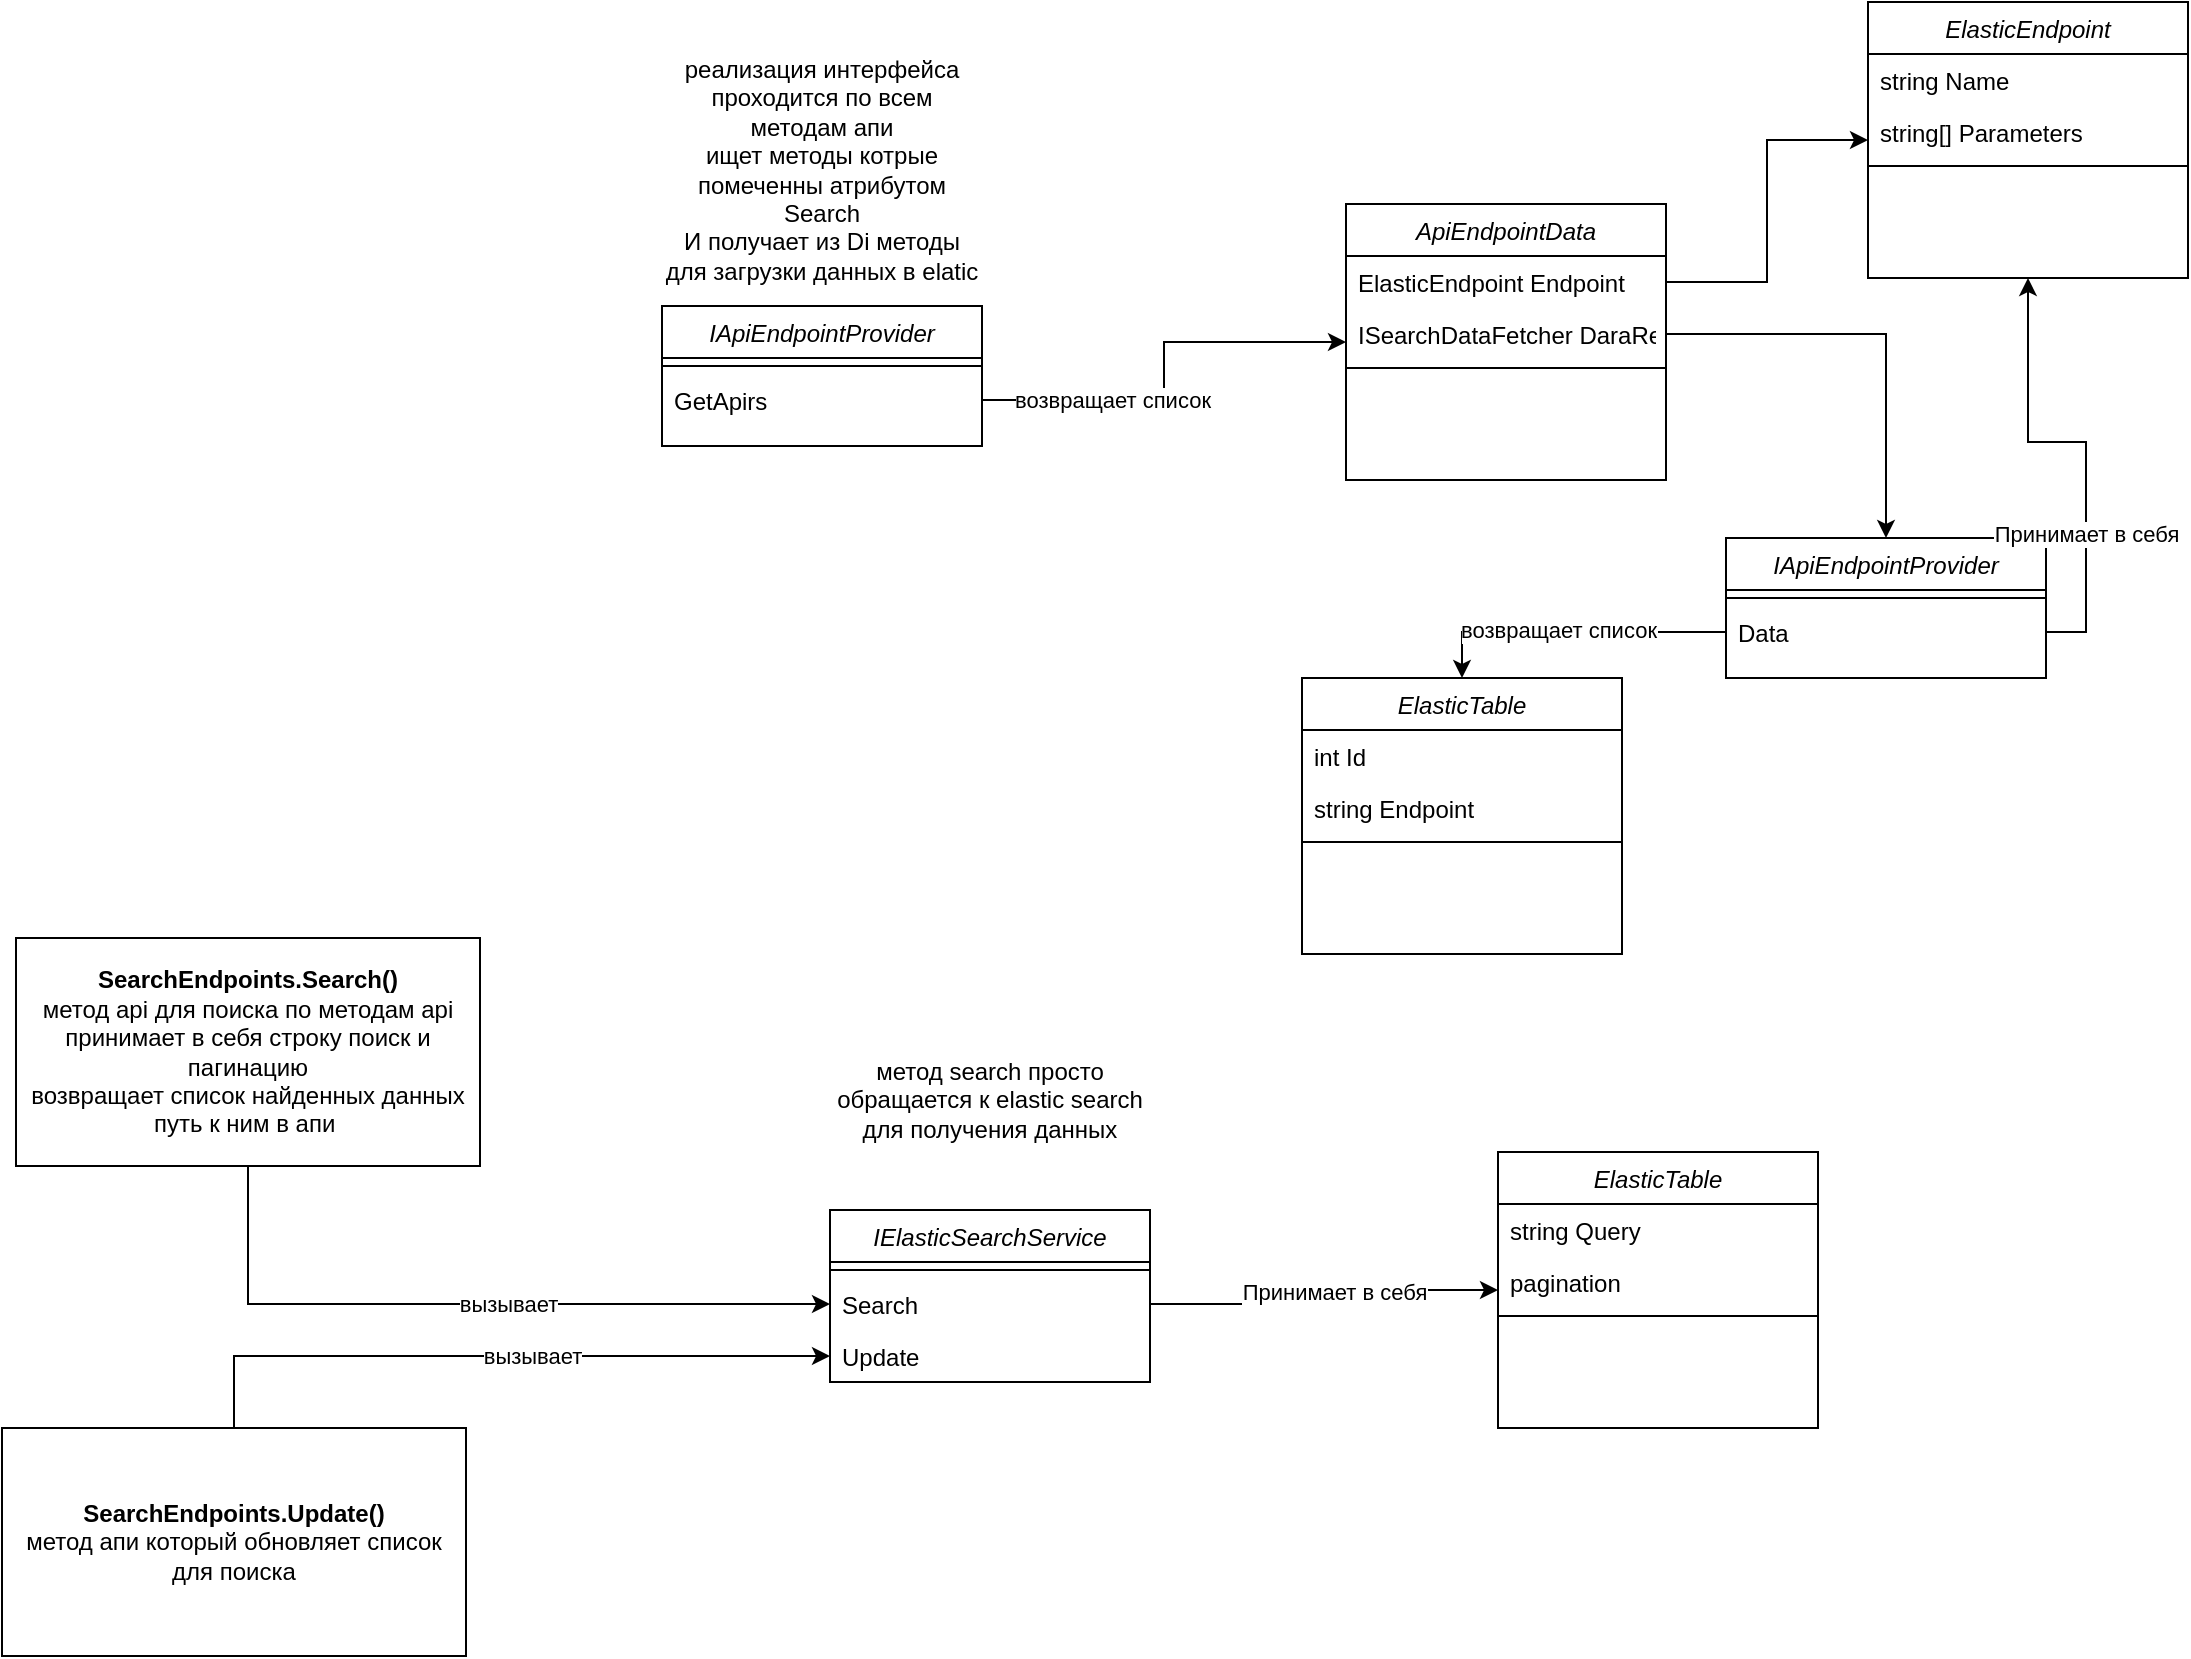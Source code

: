<mxfile version="25.0.1">
  <diagram id="C5RBs43oDa-KdzZeNtuy" name="Page-1">
    <mxGraphModel dx="1457" dy="377" grid="0" gridSize="10" guides="1" tooltips="1" connect="1" arrows="1" fold="1" page="1" pageScale="1" pageWidth="827" pageHeight="1169" math="0" shadow="0">
      <root>
        <mxCell id="WIyWlLk6GJQsqaUBKTNV-0" />
        <mxCell id="WIyWlLk6GJQsqaUBKTNV-1" parent="WIyWlLk6GJQsqaUBKTNV-0" />
        <mxCell id="vAYTKrkjBmYyZUhOzSc0-0" value="IApiEndpointProvider" style="swimlane;fontStyle=2;align=center;verticalAlign=top;childLayout=stackLayout;horizontal=1;startSize=26;horizontalStack=0;resizeParent=1;resizeLast=0;collapsible=1;marginBottom=0;rounded=0;shadow=0;strokeWidth=1;" parent="WIyWlLk6GJQsqaUBKTNV-1" vertex="1">
          <mxGeometry x="32" y="191" width="160" height="70" as="geometry">
            <mxRectangle x="230" y="140" width="160" height="26" as="alternateBounds" />
          </mxGeometry>
        </mxCell>
        <mxCell id="vAYTKrkjBmYyZUhOzSc0-4" value="" style="line;html=1;strokeWidth=1;align=left;verticalAlign=middle;spacingTop=-1;spacingLeft=3;spacingRight=3;rotatable=0;labelPosition=right;points=[];portConstraint=eastwest;" parent="vAYTKrkjBmYyZUhOzSc0-0" vertex="1">
          <mxGeometry y="26" width="160" height="8" as="geometry" />
        </mxCell>
        <mxCell id="vAYTKrkjBmYyZUhOzSc0-5" value="GetApirs" style="text;align=left;verticalAlign=top;spacingLeft=4;spacingRight=4;overflow=hidden;rotatable=0;points=[[0,0.5],[1,0.5]];portConstraint=eastwest;" parent="vAYTKrkjBmYyZUhOzSc0-0" vertex="1">
          <mxGeometry y="34" width="160" height="26" as="geometry" />
        </mxCell>
        <mxCell id="vAYTKrkjBmYyZUhOzSc0-6" value="ApiEndpointData" style="swimlane;fontStyle=2;align=center;verticalAlign=top;childLayout=stackLayout;horizontal=1;startSize=26;horizontalStack=0;resizeParent=1;resizeLast=0;collapsible=1;marginBottom=0;rounded=0;shadow=0;strokeWidth=1;" parent="WIyWlLk6GJQsqaUBKTNV-1" vertex="1">
          <mxGeometry x="374" y="140" width="160" height="138" as="geometry">
            <mxRectangle x="230" y="140" width="160" height="26" as="alternateBounds" />
          </mxGeometry>
        </mxCell>
        <mxCell id="vAYTKrkjBmYyZUhOzSc0-7" value="ElasticEndpoint Endpoint" style="text;align=left;verticalAlign=top;spacingLeft=4;spacingRight=4;overflow=hidden;rotatable=0;points=[[0,0.5],[1,0.5]];portConstraint=eastwest;" parent="vAYTKrkjBmYyZUhOzSc0-6" vertex="1">
          <mxGeometry y="26" width="160" height="26" as="geometry" />
        </mxCell>
        <mxCell id="vAYTKrkjBmYyZUhOzSc0-8" value="ISearchDataFetcher DaraReader" style="text;align=left;verticalAlign=top;spacingLeft=4;spacingRight=4;overflow=hidden;rotatable=0;points=[[0,0.5],[1,0.5]];portConstraint=eastwest;rounded=0;shadow=0;html=0;" parent="vAYTKrkjBmYyZUhOzSc0-6" vertex="1">
          <mxGeometry y="52" width="160" height="26" as="geometry" />
        </mxCell>
        <mxCell id="vAYTKrkjBmYyZUhOzSc0-10" value="" style="line;html=1;strokeWidth=1;align=left;verticalAlign=middle;spacingTop=-1;spacingLeft=3;spacingRight=3;rotatable=0;labelPosition=right;points=[];portConstraint=eastwest;" parent="vAYTKrkjBmYyZUhOzSc0-6" vertex="1">
          <mxGeometry y="78" width="160" height="8" as="geometry" />
        </mxCell>
        <mxCell id="vAYTKrkjBmYyZUhOzSc0-12" style="rounded=0;orthogonalLoop=1;jettySize=auto;html=1;edgeStyle=orthogonalEdgeStyle;" parent="WIyWlLk6GJQsqaUBKTNV-1" source="vAYTKrkjBmYyZUhOzSc0-5" target="vAYTKrkjBmYyZUhOzSc0-6" edge="1">
          <mxGeometry relative="1" as="geometry" />
        </mxCell>
        <mxCell id="vAYTKrkjBmYyZUhOzSc0-13" value="возвращает список" style="edgeLabel;html=1;align=center;verticalAlign=middle;resizable=0;points=[];" parent="vAYTKrkjBmYyZUhOzSc0-12" vertex="1" connectable="0">
          <mxGeometry x="-0.389" relative="1" as="geometry">
            <mxPoint as="offset" />
          </mxGeometry>
        </mxCell>
        <mxCell id="vAYTKrkjBmYyZUhOzSc0-14" value="ElasticEndpoint" style="swimlane;fontStyle=2;align=center;verticalAlign=top;childLayout=stackLayout;horizontal=1;startSize=26;horizontalStack=0;resizeParent=1;resizeLast=0;collapsible=1;marginBottom=0;rounded=0;shadow=0;strokeWidth=1;" parent="WIyWlLk6GJQsqaUBKTNV-1" vertex="1">
          <mxGeometry x="635" y="39" width="160" height="138" as="geometry">
            <mxRectangle x="230" y="140" width="160" height="26" as="alternateBounds" />
          </mxGeometry>
        </mxCell>
        <mxCell id="vAYTKrkjBmYyZUhOzSc0-15" value="string Name" style="text;align=left;verticalAlign=top;spacingLeft=4;spacingRight=4;overflow=hidden;rotatable=0;points=[[0,0.5],[1,0.5]];portConstraint=eastwest;" parent="vAYTKrkjBmYyZUhOzSc0-14" vertex="1">
          <mxGeometry y="26" width="160" height="26" as="geometry" />
        </mxCell>
        <mxCell id="vAYTKrkjBmYyZUhOzSc0-16" value="string[] Parameters" style="text;align=left;verticalAlign=top;spacingLeft=4;spacingRight=4;overflow=hidden;rotatable=0;points=[[0,0.5],[1,0.5]];portConstraint=eastwest;rounded=0;shadow=0;html=0;" parent="vAYTKrkjBmYyZUhOzSc0-14" vertex="1">
          <mxGeometry y="52" width="160" height="26" as="geometry" />
        </mxCell>
        <mxCell id="vAYTKrkjBmYyZUhOzSc0-17" value="" style="line;html=1;strokeWidth=1;align=left;verticalAlign=middle;spacingTop=-1;spacingLeft=3;spacingRight=3;rotatable=0;labelPosition=right;points=[];portConstraint=eastwest;" parent="vAYTKrkjBmYyZUhOzSc0-14" vertex="1">
          <mxGeometry y="78" width="160" height="8" as="geometry" />
        </mxCell>
        <mxCell id="vAYTKrkjBmYyZUhOzSc0-18" style="rounded=0;orthogonalLoop=1;jettySize=auto;html=1;edgeStyle=orthogonalEdgeStyle;" parent="WIyWlLk6GJQsqaUBKTNV-1" source="vAYTKrkjBmYyZUhOzSc0-7" target="vAYTKrkjBmYyZUhOzSc0-14" edge="1">
          <mxGeometry relative="1" as="geometry" />
        </mxCell>
        <mxCell id="vAYTKrkjBmYyZUhOzSc0-25" value="" style="rounded=0;orthogonalLoop=1;jettySize=auto;html=1;edgeStyle=orthogonalEdgeStyle;" parent="WIyWlLk6GJQsqaUBKTNV-1" source="vAYTKrkjBmYyZUhOzSc0-8" target="vAYTKrkjBmYyZUhOzSc0-27" edge="1">
          <mxGeometry relative="1" as="geometry">
            <mxPoint x="677.08" y="231.966" as="targetPoint" />
          </mxGeometry>
        </mxCell>
        <mxCell id="vAYTKrkjBmYyZUhOzSc0-27" value="IApiEndpointProvider" style="swimlane;fontStyle=2;align=center;verticalAlign=top;childLayout=stackLayout;horizontal=1;startSize=26;horizontalStack=0;resizeParent=1;resizeLast=0;collapsible=1;marginBottom=0;rounded=0;shadow=0;strokeWidth=1;" parent="WIyWlLk6GJQsqaUBKTNV-1" vertex="1">
          <mxGeometry x="564" y="307" width="160" height="70" as="geometry">
            <mxRectangle x="230" y="140" width="160" height="26" as="alternateBounds" />
          </mxGeometry>
        </mxCell>
        <mxCell id="vAYTKrkjBmYyZUhOzSc0-28" value="" style="line;html=1;strokeWidth=1;align=left;verticalAlign=middle;spacingTop=-1;spacingLeft=3;spacingRight=3;rotatable=0;labelPosition=right;points=[];portConstraint=eastwest;" parent="vAYTKrkjBmYyZUhOzSc0-27" vertex="1">
          <mxGeometry y="26" width="160" height="8" as="geometry" />
        </mxCell>
        <mxCell id="vAYTKrkjBmYyZUhOzSc0-29" value="Data" style="text;align=left;verticalAlign=top;spacingLeft=4;spacingRight=4;overflow=hidden;rotatable=0;points=[[0,0.5],[1,0.5]];portConstraint=eastwest;" parent="vAYTKrkjBmYyZUhOzSc0-27" vertex="1">
          <mxGeometry y="34" width="160" height="26" as="geometry" />
        </mxCell>
        <mxCell id="vAYTKrkjBmYyZUhOzSc0-30" style="rounded=0;orthogonalLoop=1;jettySize=auto;html=1;entryX=0.5;entryY=1;entryDx=0;entryDy=0;edgeStyle=orthogonalEdgeStyle;" parent="WIyWlLk6GJQsqaUBKTNV-1" source="vAYTKrkjBmYyZUhOzSc0-29" target="vAYTKrkjBmYyZUhOzSc0-14" edge="1">
          <mxGeometry relative="1" as="geometry">
            <mxPoint x="219" y="327" as="sourcePoint" />
            <mxPoint x="426" y="371" as="targetPoint" />
          </mxGeometry>
        </mxCell>
        <mxCell id="vAYTKrkjBmYyZUhOzSc0-31" value="Принимает в себя" style="edgeLabel;html=1;align=center;verticalAlign=middle;resizable=0;points=[];" parent="vAYTKrkjBmYyZUhOzSc0-30" vertex="1" connectable="0">
          <mxGeometry x="-0.389" relative="1" as="geometry">
            <mxPoint as="offset" />
          </mxGeometry>
        </mxCell>
        <mxCell id="vAYTKrkjBmYyZUhOzSc0-32" value="ElasticTable" style="swimlane;fontStyle=2;align=center;verticalAlign=top;childLayout=stackLayout;horizontal=1;startSize=26;horizontalStack=0;resizeParent=1;resizeLast=0;collapsible=1;marginBottom=0;rounded=0;shadow=0;strokeWidth=1;" parent="WIyWlLk6GJQsqaUBKTNV-1" vertex="1">
          <mxGeometry x="352" y="377" width="160" height="138" as="geometry">
            <mxRectangle x="230" y="140" width="160" height="26" as="alternateBounds" />
          </mxGeometry>
        </mxCell>
        <mxCell id="vAYTKrkjBmYyZUhOzSc0-33" value="int Id" style="text;align=left;verticalAlign=top;spacingLeft=4;spacingRight=4;overflow=hidden;rotatable=0;points=[[0,0.5],[1,0.5]];portConstraint=eastwest;" parent="vAYTKrkjBmYyZUhOzSc0-32" vertex="1">
          <mxGeometry y="26" width="160" height="26" as="geometry" />
        </mxCell>
        <mxCell id="vAYTKrkjBmYyZUhOzSc0-34" value="string Endpoint" style="text;align=left;verticalAlign=top;spacingLeft=4;spacingRight=4;overflow=hidden;rotatable=0;points=[[0,0.5],[1,0.5]];portConstraint=eastwest;rounded=0;shadow=0;html=0;" parent="vAYTKrkjBmYyZUhOzSc0-32" vertex="1">
          <mxGeometry y="52" width="160" height="26" as="geometry" />
        </mxCell>
        <mxCell id="vAYTKrkjBmYyZUhOzSc0-35" value="" style="line;html=1;strokeWidth=1;align=left;verticalAlign=middle;spacingTop=-1;spacingLeft=3;spacingRight=3;rotatable=0;labelPosition=right;points=[];portConstraint=eastwest;" parent="vAYTKrkjBmYyZUhOzSc0-32" vertex="1">
          <mxGeometry y="78" width="160" height="8" as="geometry" />
        </mxCell>
        <mxCell id="vAYTKrkjBmYyZUhOzSc0-36" value="" style="rounded=0;orthogonalLoop=1;jettySize=auto;html=1;edgeStyle=orthogonalEdgeStyle;" parent="WIyWlLk6GJQsqaUBKTNV-1" source="vAYTKrkjBmYyZUhOzSc0-29" target="vAYTKrkjBmYyZUhOzSc0-32" edge="1">
          <mxGeometry relative="1" as="geometry">
            <mxPoint x="528" y="224" as="sourcePoint" />
            <mxPoint x="697" y="321" as="targetPoint" />
          </mxGeometry>
        </mxCell>
        <mxCell id="vAYTKrkjBmYyZUhOzSc0-37" value="возвращает список" style="edgeLabel;html=1;align=center;verticalAlign=middle;resizable=0;points=[];" parent="vAYTKrkjBmYyZUhOzSc0-36" vertex="1" connectable="0">
          <mxGeometry x="0.089" y="-1" relative="1" as="geometry">
            <mxPoint as="offset" />
          </mxGeometry>
        </mxCell>
        <mxCell id="vAYTKrkjBmYyZUhOzSc0-38" value="реализация интерфейса проходится по всем методам апи&lt;div&gt;ищет методы котрые помеченны атрибутом Search&lt;/div&gt;&lt;div&gt;И получает из Di методы для загрузки данных в elatic&lt;/div&gt;" style="text;html=1;align=center;verticalAlign=middle;whiteSpace=wrap;rounded=0;" parent="WIyWlLk6GJQsqaUBKTNV-1" vertex="1">
          <mxGeometry x="31" y="55" width="162" height="136" as="geometry" />
        </mxCell>
        <mxCell id="RMxTbMEIOaNRfbkhPK-I-1" value="&lt;div&gt;&lt;b&gt;SearchEndpoints.Search()&lt;/b&gt;&lt;/div&gt;&lt;div&gt;метод api для поиска по методам api&lt;/div&gt;&lt;div&gt;принимает в себя строку поиск и пагинацию&lt;/div&gt;&lt;div&gt;возвращает список найденных данных путь к ним в апи&amp;nbsp;&lt;/div&gt;" style="rounded=0;whiteSpace=wrap;html=1;" vertex="1" parent="WIyWlLk6GJQsqaUBKTNV-1">
          <mxGeometry x="-291" y="507" width="232" height="114" as="geometry" />
        </mxCell>
        <mxCell id="RMxTbMEIOaNRfbkhPK-I-2" value="IElasticSearchService" style="swimlane;fontStyle=2;align=center;verticalAlign=top;childLayout=stackLayout;horizontal=1;startSize=26;horizontalStack=0;resizeParent=1;resizeLast=0;collapsible=1;marginBottom=0;rounded=0;shadow=0;strokeWidth=1;" vertex="1" parent="WIyWlLk6GJQsqaUBKTNV-1">
          <mxGeometry x="116" y="643" width="160" height="86" as="geometry">
            <mxRectangle x="463" y="566" width="160" height="26" as="alternateBounds" />
          </mxGeometry>
        </mxCell>
        <mxCell id="RMxTbMEIOaNRfbkhPK-I-3" value="" style="line;html=1;strokeWidth=1;align=left;verticalAlign=middle;spacingTop=-1;spacingLeft=3;spacingRight=3;rotatable=0;labelPosition=right;points=[];portConstraint=eastwest;" vertex="1" parent="RMxTbMEIOaNRfbkhPK-I-2">
          <mxGeometry y="26" width="160" height="8" as="geometry" />
        </mxCell>
        <mxCell id="RMxTbMEIOaNRfbkhPK-I-4" value="Search" style="text;align=left;verticalAlign=top;spacingLeft=4;spacingRight=4;overflow=hidden;rotatable=0;points=[[0,0.5],[1,0.5]];portConstraint=eastwest;" vertex="1" parent="RMxTbMEIOaNRfbkhPK-I-2">
          <mxGeometry y="34" width="160" height="26" as="geometry" />
        </mxCell>
        <mxCell id="RMxTbMEIOaNRfbkhPK-I-7" value="Update" style="text;align=left;verticalAlign=top;spacingLeft=4;spacingRight=4;overflow=hidden;rotatable=0;points=[[0,0.5],[1,0.5]];portConstraint=eastwest;" vertex="1" parent="RMxTbMEIOaNRfbkhPK-I-2">
          <mxGeometry y="60" width="160" height="26" as="geometry" />
        </mxCell>
        <mxCell id="RMxTbMEIOaNRfbkhPK-I-5" value="" style="endArrow=classic;html=1;rounded=0;edgeStyle=orthogonalEdgeStyle;" edge="1" parent="WIyWlLk6GJQsqaUBKTNV-1" source="RMxTbMEIOaNRfbkhPK-I-1" target="RMxTbMEIOaNRfbkhPK-I-4">
          <mxGeometry width="50" height="50" relative="1" as="geometry">
            <mxPoint x="543" y="753" as="sourcePoint" />
            <mxPoint x="593" y="703" as="targetPoint" />
          </mxGeometry>
        </mxCell>
        <mxCell id="RMxTbMEIOaNRfbkhPK-I-6" value="вызывает" style="edgeLabel;html=1;align=center;verticalAlign=middle;resizable=0;points=[];" vertex="1" connectable="0" parent="RMxTbMEIOaNRfbkhPK-I-5">
          <mxGeometry x="0.105" relative="1" as="geometry">
            <mxPoint as="offset" />
          </mxGeometry>
        </mxCell>
        <mxCell id="RMxTbMEIOaNRfbkhPK-I-8" value="&lt;div&gt;&lt;b&gt;SearchEndpoints.Update()&lt;/b&gt;&lt;/div&gt;&lt;div&gt;метод апи который обновляет список для поиска&lt;/div&gt;" style="rounded=0;whiteSpace=wrap;html=1;" vertex="1" parent="WIyWlLk6GJQsqaUBKTNV-1">
          <mxGeometry x="-298" y="752" width="232" height="114" as="geometry" />
        </mxCell>
        <mxCell id="RMxTbMEIOaNRfbkhPK-I-9" value="" style="endArrow=classic;html=1;rounded=0;edgeStyle=orthogonalEdgeStyle;" edge="1" parent="WIyWlLk6GJQsqaUBKTNV-1" source="RMxTbMEIOaNRfbkhPK-I-8" target="RMxTbMEIOaNRfbkhPK-I-7">
          <mxGeometry width="50" height="50" relative="1" as="geometry">
            <mxPoint x="-165" y="631" as="sourcePoint" />
            <mxPoint x="126" y="700" as="targetPoint" />
          </mxGeometry>
        </mxCell>
        <mxCell id="RMxTbMEIOaNRfbkhPK-I-10" value="вызывает" style="edgeLabel;html=1;align=center;verticalAlign=middle;resizable=0;points=[];" vertex="1" connectable="0" parent="RMxTbMEIOaNRfbkhPK-I-9">
          <mxGeometry x="0.105" relative="1" as="geometry">
            <mxPoint as="offset" />
          </mxGeometry>
        </mxCell>
        <mxCell id="RMxTbMEIOaNRfbkhPK-I-11" value="метод search просто обращается к elastic search для получения данных" style="text;html=1;align=center;verticalAlign=middle;whiteSpace=wrap;rounded=0;" vertex="1" parent="WIyWlLk6GJQsqaUBKTNV-1">
          <mxGeometry x="116" y="532" width="160" height="111" as="geometry" />
        </mxCell>
        <mxCell id="RMxTbMEIOaNRfbkhPK-I-13" value="ElasticTable" style="swimlane;fontStyle=2;align=center;verticalAlign=top;childLayout=stackLayout;horizontal=1;startSize=26;horizontalStack=0;resizeParent=1;resizeLast=0;collapsible=1;marginBottom=0;rounded=0;shadow=0;strokeWidth=1;" vertex="1" parent="WIyWlLk6GJQsqaUBKTNV-1">
          <mxGeometry x="450" y="614" width="160" height="138" as="geometry">
            <mxRectangle x="230" y="140" width="160" height="26" as="alternateBounds" />
          </mxGeometry>
        </mxCell>
        <mxCell id="RMxTbMEIOaNRfbkhPK-I-14" value="string Query" style="text;align=left;verticalAlign=top;spacingLeft=4;spacingRight=4;overflow=hidden;rotatable=0;points=[[0,0.5],[1,0.5]];portConstraint=eastwest;" vertex="1" parent="RMxTbMEIOaNRfbkhPK-I-13">
          <mxGeometry y="26" width="160" height="26" as="geometry" />
        </mxCell>
        <mxCell id="RMxTbMEIOaNRfbkhPK-I-15" value="pagination" style="text;align=left;verticalAlign=top;spacingLeft=4;spacingRight=4;overflow=hidden;rotatable=0;points=[[0,0.5],[1,0.5]];portConstraint=eastwest;rounded=0;shadow=0;html=0;" vertex="1" parent="RMxTbMEIOaNRfbkhPK-I-13">
          <mxGeometry y="52" width="160" height="26" as="geometry" />
        </mxCell>
        <mxCell id="RMxTbMEIOaNRfbkhPK-I-16" value="" style="line;html=1;strokeWidth=1;align=left;verticalAlign=middle;spacingTop=-1;spacingLeft=3;spacingRight=3;rotatable=0;labelPosition=right;points=[];portConstraint=eastwest;" vertex="1" parent="RMxTbMEIOaNRfbkhPK-I-13">
          <mxGeometry y="78" width="160" height="8" as="geometry" />
        </mxCell>
        <mxCell id="RMxTbMEIOaNRfbkhPK-I-17" value="" style="rounded=0;orthogonalLoop=1;jettySize=auto;html=1;edgeStyle=orthogonalEdgeStyle;" edge="1" parent="WIyWlLk6GJQsqaUBKTNV-1" target="RMxTbMEIOaNRfbkhPK-I-13" source="RMxTbMEIOaNRfbkhPK-I-4">
          <mxGeometry relative="1" as="geometry">
            <mxPoint x="662" y="591" as="sourcePoint" />
            <mxPoint x="795" y="558" as="targetPoint" />
          </mxGeometry>
        </mxCell>
        <mxCell id="RMxTbMEIOaNRfbkhPK-I-18" value="Принимает в себя" style="edgeLabel;html=1;align=center;verticalAlign=middle;resizable=0;points=[];" vertex="1" connectable="0" parent="RMxTbMEIOaNRfbkhPK-I-17">
          <mxGeometry x="0.089" y="-1" relative="1" as="geometry">
            <mxPoint as="offset" />
          </mxGeometry>
        </mxCell>
      </root>
    </mxGraphModel>
  </diagram>
</mxfile>
